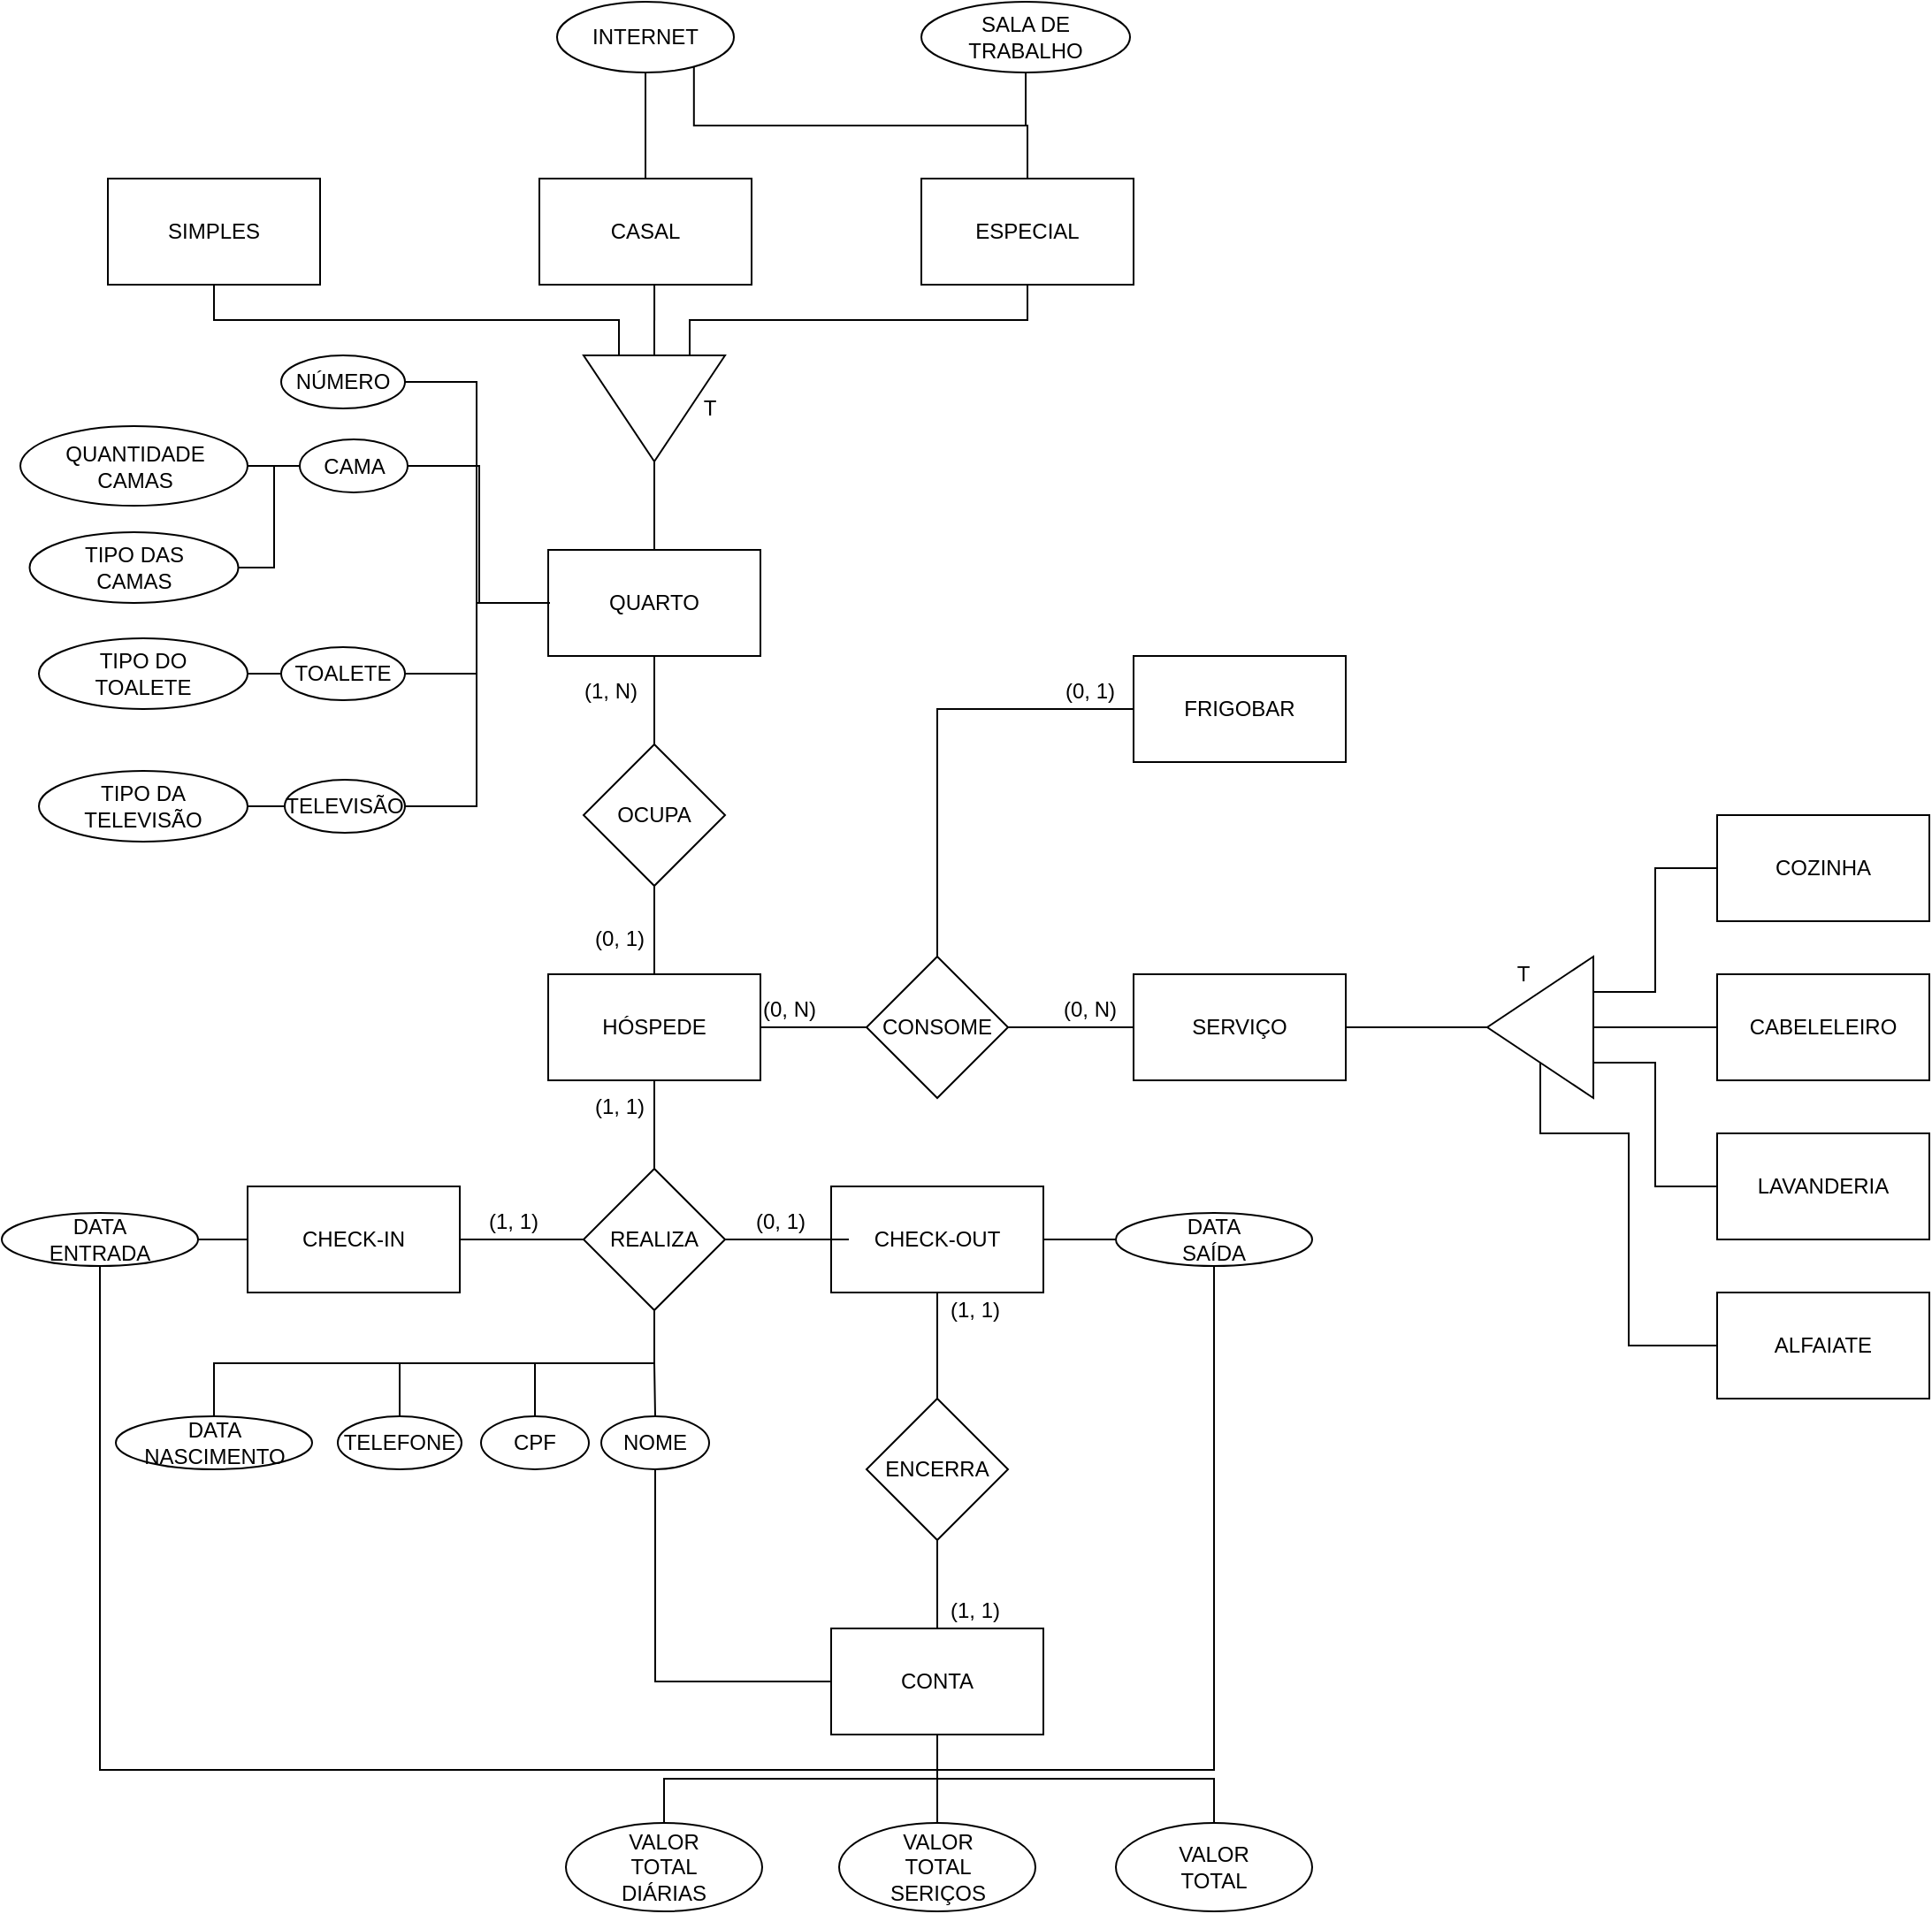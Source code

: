 <mxfile version="13.7.6" type="device"><diagram id="cGnOylBstw5tw4tuYgt4" name="Page-1"><mxGraphModel dx="1021" dy="1733" grid="1" gridSize="10" guides="1" tooltips="1" connect="1" arrows="1" fold="1" page="1" pageScale="1" pageWidth="827" pageHeight="1169" math="0" shadow="0"><root><mxCell id="0"/><mxCell id="1" parent="0"/><mxCell id="e1o_S5XLrLgX5r8An7Nl-7" style="orthogonalLoop=1;jettySize=auto;html=1;rounded=0;elbow=vertical;startArrow=none;startFill=0;endArrow=none;endFill=0;" edge="1" parent="1" source="e1o_S5XLrLgX5r8An7Nl-1" target="e1o_S5XLrLgX5r8An7Nl-2"><mxGeometry relative="1" as="geometry"/></mxCell><mxCell id="e1o_S5XLrLgX5r8An7Nl-21" style="edgeStyle=none;rounded=0;orthogonalLoop=1;jettySize=auto;html=1;exitX=0.5;exitY=0;exitDx=0;exitDy=0;entryX=0.5;entryY=1;entryDx=0;entryDy=0;startArrow=none;startFill=0;endArrow=none;endFill=0;strokeColor=#000000;" edge="1" parent="1" source="e1o_S5XLrLgX5r8An7Nl-1" target="e1o_S5XLrLgX5r8An7Nl-20"><mxGeometry relative="1" as="geometry"/></mxCell><mxCell id="e1o_S5XLrLgX5r8An7Nl-39" style="edgeStyle=orthogonalEdgeStyle;rounded=0;orthogonalLoop=1;jettySize=auto;html=1;exitX=1;exitY=0.5;exitDx=0;exitDy=0;startArrow=none;startFill=0;endArrow=none;endFill=0;strokeColor=#000000;" edge="1" parent="1" source="e1o_S5XLrLgX5r8An7Nl-1" target="e1o_S5XLrLgX5r8An7Nl-38"><mxGeometry relative="1" as="geometry"/></mxCell><mxCell id="e1o_S5XLrLgX5r8An7Nl-1" value="HÓSPEDE" style="rounded=0;whiteSpace=wrap;html=1;" vertex="1" parent="1"><mxGeometry x="359" y="520" width="120" height="60" as="geometry"/></mxCell><mxCell id="e1o_S5XLrLgX5r8An7Nl-10" style="edgeStyle=none;rounded=0;orthogonalLoop=1;jettySize=auto;html=1;exitX=0;exitY=0.5;exitDx=0;exitDy=0;entryX=1;entryY=0.5;entryDx=0;entryDy=0;startArrow=none;startFill=0;endArrow=none;endFill=0;strokeColor=#000000;" edge="1" parent="1" source="e1o_S5XLrLgX5r8An7Nl-2" target="e1o_S5XLrLgX5r8An7Nl-9"><mxGeometry relative="1" as="geometry"/></mxCell><mxCell id="e1o_S5XLrLgX5r8An7Nl-71" style="edgeStyle=orthogonalEdgeStyle;rounded=0;orthogonalLoop=1;jettySize=auto;html=1;exitX=0.5;exitY=1;exitDx=0;exitDy=0;entryX=0.5;entryY=0;entryDx=0;entryDy=0;startArrow=none;startFill=0;endArrow=none;endFill=0;strokeColor=#000000;" edge="1" parent="1" source="e1o_S5XLrLgX5r8An7Nl-2" target="e1o_S5XLrLgX5r8An7Nl-70"><mxGeometry relative="1" as="geometry"/></mxCell><mxCell id="e1o_S5XLrLgX5r8An7Nl-72" style="edgeStyle=orthogonalEdgeStyle;rounded=0;orthogonalLoop=1;jettySize=auto;html=1;exitX=0.5;exitY=1;exitDx=0;exitDy=0;entryX=0.5;entryY=0;entryDx=0;entryDy=0;startArrow=none;startFill=0;endArrow=none;endFill=0;strokeColor=#000000;" edge="1" parent="1" source="e1o_S5XLrLgX5r8An7Nl-2" target="e1o_S5XLrLgX5r8An7Nl-67"><mxGeometry relative="1" as="geometry"/></mxCell><mxCell id="e1o_S5XLrLgX5r8An7Nl-73" style="edgeStyle=orthogonalEdgeStyle;rounded=0;orthogonalLoop=1;jettySize=auto;html=1;exitX=0.5;exitY=1;exitDx=0;exitDy=0;entryX=0.5;entryY=0;entryDx=0;entryDy=0;startArrow=none;startFill=0;endArrow=none;endFill=0;strokeColor=#000000;" edge="1" parent="1" source="e1o_S5XLrLgX5r8An7Nl-2" target="e1o_S5XLrLgX5r8An7Nl-68"><mxGeometry relative="1" as="geometry"/></mxCell><mxCell id="e1o_S5XLrLgX5r8An7Nl-74" style="edgeStyle=orthogonalEdgeStyle;rounded=0;orthogonalLoop=1;jettySize=auto;html=1;exitX=0.5;exitY=1;exitDx=0;exitDy=0;startArrow=none;startFill=0;endArrow=none;endFill=0;strokeColor=#000000;" edge="1" parent="1" source="e1o_S5XLrLgX5r8An7Nl-2" target="e1o_S5XLrLgX5r8An7Nl-69"><mxGeometry relative="1" as="geometry"/></mxCell><mxCell id="e1o_S5XLrLgX5r8An7Nl-2" value="REALIZA" style="rhombus;whiteSpace=wrap;html=1;" vertex="1" parent="1"><mxGeometry x="379" y="630" width="80" height="80" as="geometry"/></mxCell><mxCell id="e1o_S5XLrLgX5r8An7Nl-76" style="edgeStyle=orthogonalEdgeStyle;rounded=0;orthogonalLoop=1;jettySize=auto;html=1;exitX=0;exitY=0.5;exitDx=0;exitDy=0;entryX=1;entryY=0.5;entryDx=0;entryDy=0;startArrow=none;startFill=0;endArrow=none;endFill=0;strokeColor=#000000;" edge="1" parent="1" source="e1o_S5XLrLgX5r8An7Nl-9" target="e1o_S5XLrLgX5r8An7Nl-75"><mxGeometry relative="1" as="geometry"/></mxCell><mxCell id="e1o_S5XLrLgX5r8An7Nl-9" value="CHECK-IN" style="rounded=0;whiteSpace=wrap;html=1;" vertex="1" parent="1"><mxGeometry x="189" y="640" width="120" height="60" as="geometry"/></mxCell><mxCell id="e1o_S5XLrLgX5r8An7Nl-11" value="(1, 1)" style="text;html=1;align=center;verticalAlign=middle;resizable=0;points=[];autosize=1;" vertex="1" parent="1"><mxGeometry x="319" y="650" width="40" height="20" as="geometry"/></mxCell><mxCell id="e1o_S5XLrLgX5r8An7Nl-12" value="(1, 1)" style="text;html=1;align=center;verticalAlign=middle;resizable=0;points=[];autosize=1;" vertex="1" parent="1"><mxGeometry x="379" y="585" width="40" height="20" as="geometry"/></mxCell><mxCell id="e1o_S5XLrLgX5r8An7Nl-62" style="edgeStyle=orthogonalEdgeStyle;rounded=0;orthogonalLoop=1;jettySize=auto;html=1;exitX=0.5;exitY=1;exitDx=0;exitDy=0;startArrow=none;startFill=0;endArrow=none;endFill=0;strokeColor=#000000;" edge="1" parent="1" source="e1o_S5XLrLgX5r8An7Nl-16" target="e1o_S5XLrLgX5r8An7Nl-61"><mxGeometry relative="1" as="geometry"/></mxCell><mxCell id="e1o_S5XLrLgX5r8An7Nl-78" style="edgeStyle=orthogonalEdgeStyle;rounded=0;orthogonalLoop=1;jettySize=auto;html=1;exitX=1;exitY=0.5;exitDx=0;exitDy=0;entryX=0;entryY=0.5;entryDx=0;entryDy=0;startArrow=none;startFill=0;endArrow=none;endFill=0;strokeColor=#000000;" edge="1" parent="1" source="e1o_S5XLrLgX5r8An7Nl-16" target="e1o_S5XLrLgX5r8An7Nl-77"><mxGeometry relative="1" as="geometry"/></mxCell><mxCell id="e1o_S5XLrLgX5r8An7Nl-16" value="CHECK-OUT" style="rounded=0;whiteSpace=wrap;html=1;" vertex="1" parent="1"><mxGeometry x="519" y="640" width="120" height="60" as="geometry"/></mxCell><mxCell id="e1o_S5XLrLgX5r8An7Nl-18" style="edgeStyle=none;rounded=0;orthogonalLoop=1;jettySize=auto;html=1;exitX=0;exitY=0.5;exitDx=0;exitDy=0;entryX=1;entryY=0.5;entryDx=0;entryDy=0;startArrow=none;startFill=0;endArrow=none;endFill=0;strokeColor=#000000;" edge="1" parent="1"><mxGeometry relative="1" as="geometry"><mxPoint x="529" y="670" as="sourcePoint"/><mxPoint x="459" y="670" as="targetPoint"/></mxGeometry></mxCell><mxCell id="e1o_S5XLrLgX5r8An7Nl-19" value="(0, 1)" style="text;html=1;align=center;verticalAlign=middle;resizable=0;points=[];autosize=1;" vertex="1" parent="1"><mxGeometry x="470" y="650" width="40" height="20" as="geometry"/></mxCell><mxCell id="e1o_S5XLrLgX5r8An7Nl-24" style="edgeStyle=none;rounded=0;orthogonalLoop=1;jettySize=auto;html=1;entryX=0.5;entryY=1;entryDx=0;entryDy=0;startArrow=none;startFill=0;endArrow=none;endFill=0;strokeColor=#000000;" edge="1" parent="1" source="e1o_S5XLrLgX5r8An7Nl-20" target="e1o_S5XLrLgX5r8An7Nl-23"><mxGeometry relative="1" as="geometry"/></mxCell><mxCell id="e1o_S5XLrLgX5r8An7Nl-20" value="OCUPA" style="rhombus;whiteSpace=wrap;html=1;" vertex="1" parent="1"><mxGeometry x="379" y="390" width="80" height="80" as="geometry"/></mxCell><mxCell id="e1o_S5XLrLgX5r8An7Nl-22" value="(0, 1)" style="text;html=1;align=center;verticalAlign=middle;resizable=0;points=[];autosize=1;" vertex="1" parent="1"><mxGeometry x="379" y="490" width="40" height="20" as="geometry"/></mxCell><mxCell id="e1o_S5XLrLgX5r8An7Nl-27" style="edgeStyle=none;rounded=0;orthogonalLoop=1;jettySize=auto;html=1;exitX=0.5;exitY=0;exitDx=0;exitDy=0;entryX=1;entryY=0.5;entryDx=0;entryDy=0;startArrow=none;startFill=0;endArrow=none;endFill=0;strokeColor=#000000;" edge="1" parent="1" source="e1o_S5XLrLgX5r8An7Nl-23" target="e1o_S5XLrLgX5r8An7Nl-26"><mxGeometry relative="1" as="geometry"/></mxCell><mxCell id="e1o_S5XLrLgX5r8An7Nl-100" style="edgeStyle=orthogonalEdgeStyle;rounded=0;orthogonalLoop=1;jettySize=auto;html=1;entryX=1;entryY=0.5;entryDx=0;entryDy=0;startArrow=none;startFill=0;endArrow=none;endFill=0;strokeColor=#000000;" edge="1" parent="1" source="e1o_S5XLrLgX5r8An7Nl-23" target="e1o_S5XLrLgX5r8An7Nl-99"><mxGeometry relative="1" as="geometry"/></mxCell><mxCell id="e1o_S5XLrLgX5r8An7Nl-110" style="edgeStyle=orthogonalEdgeStyle;rounded=0;orthogonalLoop=1;jettySize=auto;html=1;exitX=0;exitY=0.5;exitDx=0;exitDy=0;startArrow=none;startFill=0;endArrow=none;endFill=0;strokeColor=#000000;entryX=1;entryY=0.5;entryDx=0;entryDy=0;" edge="1" parent="1" source="e1o_S5XLrLgX5r8An7Nl-23" target="e1o_S5XLrLgX5r8An7Nl-109"><mxGeometry relative="1" as="geometry"><mxPoint x="300" y="330" as="targetPoint"/></mxGeometry></mxCell><mxCell id="e1o_S5XLrLgX5r8An7Nl-116" style="edgeStyle=orthogonalEdgeStyle;rounded=0;orthogonalLoop=1;jettySize=auto;html=1;entryX=1;entryY=0.5;entryDx=0;entryDy=0;startArrow=none;startFill=0;endArrow=none;endFill=0;strokeColor=#000000;" edge="1" parent="1" source="e1o_S5XLrLgX5r8An7Nl-23" target="e1o_S5XLrLgX5r8An7Nl-115"><mxGeometry relative="1" as="geometry"/></mxCell><mxCell id="e1o_S5XLrLgX5r8An7Nl-23" value="&lt;div&gt;QUARTO&lt;/div&gt;" style="rounded=0;whiteSpace=wrap;html=1;" vertex="1" parent="1"><mxGeometry x="359" y="280" width="120" height="60" as="geometry"/></mxCell><mxCell id="e1o_S5XLrLgX5r8An7Nl-25" value="(1, N)" style="text;html=1;align=center;verticalAlign=middle;resizable=0;points=[];autosize=1;" vertex="1" parent="1"><mxGeometry x="369" y="350" width="50" height="20" as="geometry"/></mxCell><mxCell id="e1o_S5XLrLgX5r8An7Nl-32" style="edgeStyle=orthogonalEdgeStyle;rounded=0;orthogonalLoop=1;jettySize=auto;html=1;exitX=0;exitY=0.25;exitDx=0;exitDy=0;startArrow=none;startFill=0;endArrow=none;endFill=0;strokeColor=#000000;entryX=0.5;entryY=1;entryDx=0;entryDy=0;" edge="1" parent="1" source="e1o_S5XLrLgX5r8An7Nl-26" target="e1o_S5XLrLgX5r8An7Nl-31"><mxGeometry relative="1" as="geometry"><mxPoint x="630" y="170" as="targetPoint"/><Array as="points"><mxPoint x="439" y="150"/><mxPoint x="630" y="150"/></Array></mxGeometry></mxCell><mxCell id="e1o_S5XLrLgX5r8An7Nl-34" style="edgeStyle=orthogonalEdgeStyle;rounded=0;orthogonalLoop=1;jettySize=auto;html=1;exitX=0;exitY=0.75;exitDx=0;exitDy=0;startArrow=none;startFill=0;endArrow=none;endFill=0;strokeColor=#000000;" edge="1" parent="1" source="e1o_S5XLrLgX5r8An7Nl-26" target="e1o_S5XLrLgX5r8An7Nl-29"><mxGeometry relative="1" as="geometry"/></mxCell><mxCell id="e1o_S5XLrLgX5r8An7Nl-36" style="edgeStyle=orthogonalEdgeStyle;rounded=0;orthogonalLoop=1;jettySize=auto;html=1;exitX=0;exitY=0.5;exitDx=0;exitDy=0;entryX=0.542;entryY=0.833;entryDx=0;entryDy=0;entryPerimeter=0;startArrow=none;startFill=0;endArrow=none;endFill=0;strokeColor=#000000;" edge="1" parent="1" source="e1o_S5XLrLgX5r8An7Nl-26" target="e1o_S5XLrLgX5r8An7Nl-30"><mxGeometry relative="1" as="geometry"/></mxCell><mxCell id="e1o_S5XLrLgX5r8An7Nl-26" value="" style="triangle;whiteSpace=wrap;html=1;direction=south;" vertex="1" parent="1"><mxGeometry x="379" y="170" width="80" height="60" as="geometry"/></mxCell><mxCell id="e1o_S5XLrLgX5r8An7Nl-28" value="T" style="text;html=1;align=center;verticalAlign=middle;resizable=0;points=[];autosize=1;" vertex="1" parent="1"><mxGeometry x="440" y="190" width="20" height="20" as="geometry"/></mxCell><mxCell id="e1o_S5XLrLgX5r8An7Nl-29" value="SIMPLES" style="rounded=0;whiteSpace=wrap;html=1;" vertex="1" parent="1"><mxGeometry x="110" y="70" width="120" height="60" as="geometry"/></mxCell><mxCell id="e1o_S5XLrLgX5r8An7Nl-129" style="edgeStyle=orthogonalEdgeStyle;rounded=0;orthogonalLoop=1;jettySize=auto;html=1;exitX=0.5;exitY=0;exitDx=0;exitDy=0;entryX=0.5;entryY=1;entryDx=0;entryDy=0;startArrow=none;startFill=0;endArrow=none;endFill=0;strokeColor=#000000;" edge="1" parent="1" source="e1o_S5XLrLgX5r8An7Nl-30" target="e1o_S5XLrLgX5r8An7Nl-126"><mxGeometry relative="1" as="geometry"/></mxCell><mxCell id="e1o_S5XLrLgX5r8An7Nl-30" value="CASAL" style="rounded=0;whiteSpace=wrap;html=1;" vertex="1" parent="1"><mxGeometry x="354" y="70" width="120" height="60" as="geometry"/></mxCell><mxCell id="e1o_S5XLrLgX5r8An7Nl-131" style="edgeStyle=orthogonalEdgeStyle;rounded=0;orthogonalLoop=1;jettySize=auto;html=1;entryX=0.774;entryY=0.925;entryDx=0;entryDy=0;entryPerimeter=0;startArrow=none;startFill=0;endArrow=none;endFill=0;strokeColor=#000000;" edge="1" parent="1" source="e1o_S5XLrLgX5r8An7Nl-31" target="e1o_S5XLrLgX5r8An7Nl-126"><mxGeometry relative="1" as="geometry"><Array as="points"><mxPoint x="630" y="40"/><mxPoint x="441" y="40"/></Array></mxGeometry></mxCell><mxCell id="e1o_S5XLrLgX5r8An7Nl-134" style="edgeStyle=orthogonalEdgeStyle;rounded=0;orthogonalLoop=1;jettySize=auto;html=1;entryX=0.5;entryY=1;entryDx=0;entryDy=0;startArrow=none;startFill=0;endArrow=none;endFill=0;strokeColor=#000000;" edge="1" parent="1" source="e1o_S5XLrLgX5r8An7Nl-31" target="e1o_S5XLrLgX5r8An7Nl-133"><mxGeometry relative="1" as="geometry"/></mxCell><mxCell id="e1o_S5XLrLgX5r8An7Nl-31" value="ESPECIAL" style="rounded=0;whiteSpace=wrap;html=1;" vertex="1" parent="1"><mxGeometry x="570" y="70" width="120" height="60" as="geometry"/></mxCell><mxCell id="e1o_S5XLrLgX5r8An7Nl-41" style="edgeStyle=orthogonalEdgeStyle;rounded=0;orthogonalLoop=1;jettySize=auto;html=1;exitX=1;exitY=0.5;exitDx=0;exitDy=0;entryX=0;entryY=0.5;entryDx=0;entryDy=0;startArrow=none;startFill=0;endArrow=none;endFill=0;strokeColor=#000000;" edge="1" parent="1" source="e1o_S5XLrLgX5r8An7Nl-38" target="e1o_S5XLrLgX5r8An7Nl-40"><mxGeometry relative="1" as="geometry"/></mxCell><mxCell id="e1o_S5XLrLgX5r8An7Nl-58" style="edgeStyle=orthogonalEdgeStyle;rounded=0;orthogonalLoop=1;jettySize=auto;html=1;exitX=0.5;exitY=0;exitDx=0;exitDy=0;entryX=0;entryY=0.5;entryDx=0;entryDy=0;startArrow=none;startFill=0;endArrow=none;endFill=0;strokeColor=#000000;" edge="1" parent="1" source="e1o_S5XLrLgX5r8An7Nl-38" target="e1o_S5XLrLgX5r8An7Nl-51"><mxGeometry relative="1" as="geometry"/></mxCell><mxCell id="e1o_S5XLrLgX5r8An7Nl-38" value="CONSOME" style="rhombus;whiteSpace=wrap;html=1;" vertex="1" parent="1"><mxGeometry x="539" y="510" width="80" height="80" as="geometry"/></mxCell><mxCell id="e1o_S5XLrLgX5r8An7Nl-46" style="edgeStyle=orthogonalEdgeStyle;rounded=0;orthogonalLoop=1;jettySize=auto;html=1;exitX=1;exitY=0.5;exitDx=0;exitDy=0;entryX=1;entryY=0.5;entryDx=0;entryDy=0;startArrow=none;startFill=0;endArrow=none;endFill=0;strokeColor=#000000;" edge="1" parent="1" source="e1o_S5XLrLgX5r8An7Nl-40" target="e1o_S5XLrLgX5r8An7Nl-45"><mxGeometry relative="1" as="geometry"/></mxCell><mxCell id="e1o_S5XLrLgX5r8An7Nl-40" value="SERVIÇO" style="rounded=0;whiteSpace=wrap;html=1;" vertex="1" parent="1"><mxGeometry x="690" y="520" width="120" height="60" as="geometry"/></mxCell><mxCell id="e1o_S5XLrLgX5r8An7Nl-42" value="(0, N)" style="text;html=1;align=center;verticalAlign=middle;resizable=0;points=[];autosize=1;" vertex="1" parent="1"><mxGeometry x="470" y="530" width="50" height="20" as="geometry"/></mxCell><mxCell id="e1o_S5XLrLgX5r8An7Nl-44" value="(0, N)" style="text;html=1;align=center;verticalAlign=middle;resizable=0;points=[];autosize=1;" vertex="1" parent="1"><mxGeometry x="640" y="530" width="50" height="20" as="geometry"/></mxCell><mxCell id="e1o_S5XLrLgX5r8An7Nl-53" style="edgeStyle=orthogonalEdgeStyle;rounded=0;orthogonalLoop=1;jettySize=auto;html=1;exitX=0;exitY=0.5;exitDx=0;exitDy=0;entryX=0;entryY=0.5;entryDx=0;entryDy=0;startArrow=none;startFill=0;endArrow=none;endFill=0;strokeColor=#000000;" edge="1" parent="1" source="e1o_S5XLrLgX5r8An7Nl-45" target="e1o_S5XLrLgX5r8An7Nl-48"><mxGeometry relative="1" as="geometry"/></mxCell><mxCell id="e1o_S5XLrLgX5r8An7Nl-54" style="edgeStyle=orthogonalEdgeStyle;rounded=0;orthogonalLoop=1;jettySize=auto;html=1;exitX=0;exitY=0.75;exitDx=0;exitDy=0;entryX=0;entryY=0.5;entryDx=0;entryDy=0;startArrow=none;startFill=0;endArrow=none;endFill=0;strokeColor=#000000;" edge="1" parent="1" source="e1o_S5XLrLgX5r8An7Nl-45" target="e1o_S5XLrLgX5r8An7Nl-47"><mxGeometry relative="1" as="geometry"/></mxCell><mxCell id="e1o_S5XLrLgX5r8An7Nl-56" style="edgeStyle=orthogonalEdgeStyle;rounded=0;orthogonalLoop=1;jettySize=auto;html=1;exitX=0.5;exitY=0;exitDx=0;exitDy=0;entryX=0;entryY=0.5;entryDx=0;entryDy=0;startArrow=none;startFill=0;endArrow=none;endFill=0;strokeColor=#000000;" edge="1" parent="1" source="e1o_S5XLrLgX5r8An7Nl-45" target="e1o_S5XLrLgX5r8An7Nl-50"><mxGeometry relative="1" as="geometry"><Array as="points"><mxPoint x="920" y="610"/><mxPoint x="970" y="610"/><mxPoint x="970" y="730"/></Array></mxGeometry></mxCell><mxCell id="e1o_S5XLrLgX5r8An7Nl-57" style="edgeStyle=orthogonalEdgeStyle;rounded=0;orthogonalLoop=1;jettySize=auto;html=1;exitX=0;exitY=0.25;exitDx=0;exitDy=0;entryX=0;entryY=0.5;entryDx=0;entryDy=0;startArrow=none;startFill=0;endArrow=none;endFill=0;strokeColor=#000000;" edge="1" parent="1" source="e1o_S5XLrLgX5r8An7Nl-45" target="e1o_S5XLrLgX5r8An7Nl-49"><mxGeometry relative="1" as="geometry"/></mxCell><mxCell id="e1o_S5XLrLgX5r8An7Nl-45" value="" style="triangle;whiteSpace=wrap;html=1;direction=west;" vertex="1" parent="1"><mxGeometry x="890" y="510" width="60" height="80" as="geometry"/></mxCell><mxCell id="e1o_S5XLrLgX5r8An7Nl-47" value="&lt;div&gt;COZINHA&lt;/div&gt;" style="rounded=0;whiteSpace=wrap;html=1;" vertex="1" parent="1"><mxGeometry x="1020" y="430" width="120" height="60" as="geometry"/></mxCell><mxCell id="e1o_S5XLrLgX5r8An7Nl-48" value="CABELELEIRO" style="rounded=0;whiteSpace=wrap;html=1;" vertex="1" parent="1"><mxGeometry x="1020" y="520" width="120" height="60" as="geometry"/></mxCell><mxCell id="e1o_S5XLrLgX5r8An7Nl-49" value="LAVANDERIA" style="rounded=0;whiteSpace=wrap;html=1;" vertex="1" parent="1"><mxGeometry x="1020" y="610" width="120" height="60" as="geometry"/></mxCell><mxCell id="e1o_S5XLrLgX5r8An7Nl-50" value="ALFAIATE" style="rounded=0;whiteSpace=wrap;html=1;" vertex="1" parent="1"><mxGeometry x="1020" y="700" width="120" height="60" as="geometry"/></mxCell><mxCell id="e1o_S5XLrLgX5r8An7Nl-51" value="FRIGOBAR" style="rounded=0;whiteSpace=wrap;html=1;" vertex="1" parent="1"><mxGeometry x="690" y="340" width="120" height="60" as="geometry"/></mxCell><mxCell id="e1o_S5XLrLgX5r8An7Nl-59" value="T" style="text;html=1;align=center;verticalAlign=middle;resizable=0;points=[];autosize=1;" vertex="1" parent="1"><mxGeometry x="900" y="510" width="20" height="20" as="geometry"/></mxCell><mxCell id="e1o_S5XLrLgX5r8An7Nl-60" value="(0, 1)" style="text;html=1;align=center;verticalAlign=middle;resizable=0;points=[];autosize=1;" vertex="1" parent="1"><mxGeometry x="645" y="350" width="40" height="20" as="geometry"/></mxCell><mxCell id="e1o_S5XLrLgX5r8An7Nl-64" style="edgeStyle=orthogonalEdgeStyle;rounded=0;orthogonalLoop=1;jettySize=auto;html=1;entryX=0.5;entryY=0;entryDx=0;entryDy=0;startArrow=none;startFill=0;endArrow=none;endFill=0;strokeColor=#000000;" edge="1" parent="1" source="e1o_S5XLrLgX5r8An7Nl-61" target="e1o_S5XLrLgX5r8An7Nl-63"><mxGeometry relative="1" as="geometry"/></mxCell><mxCell id="e1o_S5XLrLgX5r8An7Nl-61" value="ENCERRA" style="rhombus;whiteSpace=wrap;html=1;" vertex="1" parent="1"><mxGeometry x="539" y="760" width="80" height="80" as="geometry"/></mxCell><mxCell id="e1o_S5XLrLgX5r8An7Nl-79" style="edgeStyle=orthogonalEdgeStyle;rounded=0;orthogonalLoop=1;jettySize=auto;html=1;exitX=0;exitY=0.5;exitDx=0;exitDy=0;entryX=0.5;entryY=1;entryDx=0;entryDy=0;startArrow=none;startFill=0;endArrow=none;endFill=0;strokeColor=#000000;" edge="1" parent="1" source="e1o_S5XLrLgX5r8An7Nl-63" target="e1o_S5XLrLgX5r8An7Nl-69"><mxGeometry relative="1" as="geometry"/></mxCell><mxCell id="e1o_S5XLrLgX5r8An7Nl-89" style="edgeStyle=orthogonalEdgeStyle;rounded=0;orthogonalLoop=1;jettySize=auto;html=1;exitX=0.5;exitY=1;exitDx=0;exitDy=0;entryX=0.5;entryY=0;entryDx=0;entryDy=0;startArrow=none;startFill=0;endArrow=none;endFill=0;strokeColor=#000000;" edge="1" parent="1" source="e1o_S5XLrLgX5r8An7Nl-63" target="e1o_S5XLrLgX5r8An7Nl-85"><mxGeometry relative="1" as="geometry"/></mxCell><mxCell id="e1o_S5XLrLgX5r8An7Nl-90" style="edgeStyle=orthogonalEdgeStyle;rounded=0;orthogonalLoop=1;jettySize=auto;html=1;exitX=0.5;exitY=1;exitDx=0;exitDy=0;startArrow=none;startFill=0;endArrow=none;endFill=0;strokeColor=#000000;" edge="1" parent="1" source="e1o_S5XLrLgX5r8An7Nl-63" target="e1o_S5XLrLgX5r8An7Nl-88"><mxGeometry relative="1" as="geometry"/></mxCell><mxCell id="e1o_S5XLrLgX5r8An7Nl-93" style="edgeStyle=orthogonalEdgeStyle;rounded=0;orthogonalLoop=1;jettySize=auto;html=1;exitX=0.5;exitY=1;exitDx=0;exitDy=0;entryX=0.5;entryY=0;entryDx=0;entryDy=0;startArrow=none;startFill=0;endArrow=none;endFill=0;strokeColor=#000000;" edge="1" parent="1" source="e1o_S5XLrLgX5r8An7Nl-63" target="e1o_S5XLrLgX5r8An7Nl-92"><mxGeometry relative="1" as="geometry"/></mxCell><mxCell id="e1o_S5XLrLgX5r8An7Nl-95" style="edgeStyle=orthogonalEdgeStyle;rounded=0;orthogonalLoop=1;jettySize=auto;html=1;entryX=0.5;entryY=1;entryDx=0;entryDy=0;startArrow=none;startFill=0;endArrow=none;endFill=0;strokeColor=#000000;" edge="1" parent="1" source="e1o_S5XLrLgX5r8An7Nl-63" target="e1o_S5XLrLgX5r8An7Nl-77"><mxGeometry relative="1" as="geometry"><Array as="points"><mxPoint x="579" y="970"/><mxPoint x="735" y="970"/></Array></mxGeometry></mxCell><mxCell id="e1o_S5XLrLgX5r8An7Nl-96" style="edgeStyle=orthogonalEdgeStyle;rounded=0;orthogonalLoop=1;jettySize=auto;html=1;exitX=0.5;exitY=1;exitDx=0;exitDy=0;entryX=0.5;entryY=1;entryDx=0;entryDy=0;startArrow=none;startFill=0;endArrow=none;endFill=0;strokeColor=#000000;" edge="1" parent="1" source="e1o_S5XLrLgX5r8An7Nl-63" target="e1o_S5XLrLgX5r8An7Nl-75"><mxGeometry relative="1" as="geometry"/></mxCell><mxCell id="e1o_S5XLrLgX5r8An7Nl-63" value="CONTA" style="rounded=0;whiteSpace=wrap;html=1;" vertex="1" parent="1"><mxGeometry x="519" y="890" width="120" height="60" as="geometry"/></mxCell><mxCell id="e1o_S5XLrLgX5r8An7Nl-65" value="(1, 1)" style="text;html=1;align=center;verticalAlign=middle;resizable=0;points=[];autosize=1;" vertex="1" parent="1"><mxGeometry x="580" y="700" width="40" height="20" as="geometry"/></mxCell><mxCell id="e1o_S5XLrLgX5r8An7Nl-66" value="(1, 1)" style="text;html=1;align=center;verticalAlign=middle;resizable=0;points=[];autosize=1;" vertex="1" parent="1"><mxGeometry x="580" y="870" width="40" height="20" as="geometry"/></mxCell><mxCell id="e1o_S5XLrLgX5r8An7Nl-67" value="TELEFONE" style="ellipse;whiteSpace=wrap;html=1;" vertex="1" parent="1"><mxGeometry x="240" y="770" width="70" height="30" as="geometry"/></mxCell><mxCell id="e1o_S5XLrLgX5r8An7Nl-68" value="CPF" style="ellipse;whiteSpace=wrap;html=1;" vertex="1" parent="1"><mxGeometry x="321" y="770" width="61" height="30" as="geometry"/></mxCell><mxCell id="e1o_S5XLrLgX5r8An7Nl-69" value="NOME" style="ellipse;whiteSpace=wrap;html=1;" vertex="1" parent="1"><mxGeometry x="389" y="770" width="61" height="30" as="geometry"/></mxCell><mxCell id="e1o_S5XLrLgX5r8An7Nl-70" value="&lt;div&gt;DATA&lt;/div&gt;&lt;div&gt;NASCIMENTO&lt;br&gt;&lt;/div&gt;" style="ellipse;whiteSpace=wrap;html=1;" vertex="1" parent="1"><mxGeometry x="114.5" y="770" width="111" height="30" as="geometry"/></mxCell><mxCell id="e1o_S5XLrLgX5r8An7Nl-75" value="&lt;div&gt;DATA&lt;/div&gt;&lt;div&gt;ENTRADA&lt;br&gt;&lt;/div&gt;" style="ellipse;whiteSpace=wrap;html=1;" vertex="1" parent="1"><mxGeometry x="50" y="655" width="111" height="30" as="geometry"/></mxCell><mxCell id="e1o_S5XLrLgX5r8An7Nl-77" value="&lt;div&gt;DATA&lt;/div&gt;&lt;div&gt;SAÍDA&lt;br&gt;&lt;/div&gt;" style="ellipse;whiteSpace=wrap;html=1;" vertex="1" parent="1"><mxGeometry x="680" y="655" width="111" height="30" as="geometry"/></mxCell><mxCell id="e1o_S5XLrLgX5r8An7Nl-85" value="&lt;div&gt;VALOR&lt;/div&gt;&lt;div&gt;TOTAL&lt;br&gt;&lt;/div&gt;&lt;div&gt;SERIÇOS&lt;br&gt;&lt;/div&gt;" style="ellipse;whiteSpace=wrap;html=1;" vertex="1" parent="1"><mxGeometry x="523.5" y="1000" width="111" height="50" as="geometry"/></mxCell><mxCell id="e1o_S5XLrLgX5r8An7Nl-88" value="&lt;div&gt;VALOR&lt;/div&gt;&lt;div&gt;TOTAL&lt;br&gt;&lt;/div&gt;&lt;div&gt;DIÁRIAS&lt;br&gt;&lt;/div&gt;" style="ellipse;whiteSpace=wrap;html=1;" vertex="1" parent="1"><mxGeometry x="369" y="1000" width="111" height="50" as="geometry"/></mxCell><mxCell id="e1o_S5XLrLgX5r8An7Nl-92" value="&lt;div&gt;VALOR&lt;/div&gt;&lt;div&gt;TOTAL&lt;br&gt;&lt;/div&gt;" style="ellipse;whiteSpace=wrap;html=1;" vertex="1" parent="1"><mxGeometry x="680" y="1000" width="111" height="50" as="geometry"/></mxCell><mxCell id="e1o_S5XLrLgX5r8An7Nl-99" value="NÚMERO" style="ellipse;whiteSpace=wrap;html=1;" vertex="1" parent="1"><mxGeometry x="208" y="170" width="70" height="30" as="geometry"/></mxCell><mxCell id="e1o_S5XLrLgX5r8An7Nl-101" value="&lt;div&gt;QUANTIDADE&lt;/div&gt;&lt;div&gt;CAMAS&lt;br&gt;&lt;/div&gt;" style="ellipse;whiteSpace=wrap;html=1;" vertex="1" parent="1"><mxGeometry x="60.5" y="210" width="128.5" height="45" as="geometry"/></mxCell><mxCell id="e1o_S5XLrLgX5r8An7Nl-103" value="&lt;div&gt;TIPO DAS&lt;/div&gt;&lt;div&gt;CAMAS&lt;/div&gt;" style="ellipse;whiteSpace=wrap;html=1;" vertex="1" parent="1"><mxGeometry x="65.75" y="270" width="118" height="40" as="geometry"/></mxCell><mxCell id="e1o_S5XLrLgX5r8An7Nl-106" style="edgeStyle=orthogonalEdgeStyle;rounded=0;orthogonalLoop=1;jettySize=auto;html=1;exitX=0;exitY=0.5;exitDx=0;exitDy=0;entryX=1;entryY=0.5;entryDx=0;entryDy=0;startArrow=none;startFill=0;endArrow=none;endFill=0;strokeColor=#000000;" edge="1" parent="1" source="e1o_S5XLrLgX5r8An7Nl-105" target="e1o_S5XLrLgX5r8An7Nl-101"><mxGeometry relative="1" as="geometry"/></mxCell><mxCell id="e1o_S5XLrLgX5r8An7Nl-107" style="edgeStyle=orthogonalEdgeStyle;rounded=0;orthogonalLoop=1;jettySize=auto;html=1;exitX=0;exitY=0.5;exitDx=0;exitDy=0;entryX=1;entryY=0.5;entryDx=0;entryDy=0;startArrow=none;startFill=0;endArrow=none;endFill=0;strokeColor=#000000;" edge="1" parent="1" source="e1o_S5XLrLgX5r8An7Nl-105" target="e1o_S5XLrLgX5r8An7Nl-103"><mxGeometry relative="1" as="geometry"><Array as="points"><mxPoint x="204" y="232"/><mxPoint x="204" y="290"/></Array></mxGeometry></mxCell><mxCell id="e1o_S5XLrLgX5r8An7Nl-108" style="edgeStyle=orthogonalEdgeStyle;rounded=0;orthogonalLoop=1;jettySize=auto;html=1;exitX=1;exitY=0.5;exitDx=0;exitDy=0;startArrow=none;startFill=0;endArrow=none;endFill=0;strokeColor=#000000;" edge="1" parent="1" source="e1o_S5XLrLgX5r8An7Nl-105"><mxGeometry relative="1" as="geometry"><mxPoint x="360" y="310" as="targetPoint"/><Array as="points"><mxPoint x="320" y="232"/><mxPoint x="320" y="310"/></Array></mxGeometry></mxCell><mxCell id="e1o_S5XLrLgX5r8An7Nl-105" value="CAMA" style="ellipse;whiteSpace=wrap;html=1;" vertex="1" parent="1"><mxGeometry x="218.5" y="217.5" width="61" height="30" as="geometry"/></mxCell><mxCell id="e1o_S5XLrLgX5r8An7Nl-113" style="edgeStyle=orthogonalEdgeStyle;rounded=0;orthogonalLoop=1;jettySize=auto;html=1;exitX=0;exitY=0.5;exitDx=0;exitDy=0;entryX=1;entryY=0.5;entryDx=0;entryDy=0;startArrow=none;startFill=0;endArrow=none;endFill=0;strokeColor=#000000;" edge="1" parent="1" source="e1o_S5XLrLgX5r8An7Nl-109" target="e1o_S5XLrLgX5r8An7Nl-111"><mxGeometry relative="1" as="geometry"/></mxCell><mxCell id="e1o_S5XLrLgX5r8An7Nl-109" value="TOALETE" style="ellipse;whiteSpace=wrap;html=1;" vertex="1" parent="1"><mxGeometry x="208" y="335" width="70" height="30" as="geometry"/></mxCell><mxCell id="e1o_S5XLrLgX5r8An7Nl-111" value="&lt;div&gt;TIPO DO&lt;/div&gt;&lt;div&gt;TOALETE&lt;br&gt;&lt;/div&gt;" style="ellipse;whiteSpace=wrap;html=1;" vertex="1" parent="1"><mxGeometry x="71" y="330" width="118" height="40" as="geometry"/></mxCell><mxCell id="e1o_S5XLrLgX5r8An7Nl-118" style="edgeStyle=orthogonalEdgeStyle;rounded=0;orthogonalLoop=1;jettySize=auto;html=1;exitX=0;exitY=0.5;exitDx=0;exitDy=0;startArrow=none;startFill=0;endArrow=none;endFill=0;strokeColor=#000000;" edge="1" parent="1" source="e1o_S5XLrLgX5r8An7Nl-115" target="e1o_S5XLrLgX5r8An7Nl-117"><mxGeometry relative="1" as="geometry"/></mxCell><mxCell id="e1o_S5XLrLgX5r8An7Nl-115" value="TELEVISÃO" style="ellipse;whiteSpace=wrap;html=1;" vertex="1" parent="1"><mxGeometry x="210" y="410" width="68" height="30" as="geometry"/></mxCell><mxCell id="e1o_S5XLrLgX5r8An7Nl-117" value="&lt;div&gt;TIPO DA&lt;/div&gt;&lt;div&gt;TELEVISÃO&lt;br&gt;&lt;/div&gt;" style="ellipse;whiteSpace=wrap;html=1;" vertex="1" parent="1"><mxGeometry x="71" y="405" width="118" height="40" as="geometry"/></mxCell><mxCell id="e1o_S5XLrLgX5r8An7Nl-126" value="INTERNET" style="ellipse;whiteSpace=wrap;html=1;align=center;" vertex="1" parent="1"><mxGeometry x="364" y="-30" width="100" height="40" as="geometry"/></mxCell><mxCell id="e1o_S5XLrLgX5r8An7Nl-133" value="&lt;div&gt;SALA DE&lt;/div&gt;&lt;div&gt;TRABALHO&lt;br&gt;&lt;/div&gt;" style="ellipse;whiteSpace=wrap;html=1;" vertex="1" parent="1"><mxGeometry x="570" y="-30" width="118" height="40" as="geometry"/></mxCell></root></mxGraphModel></diagram></mxfile>